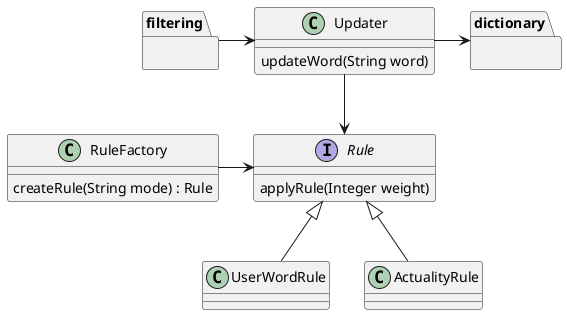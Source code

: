 @startuml

package dictionary{}
package filtering{}

interface Rule {
applyRule(Integer weight)
}

filtering -> Updater
Updater -> dictionary

Updater --> Rule

RuleFactory -> Rule

Rule <|-- UserWordRule
Rule <|-- ActualityRule


class RuleFactory{
createRule(String mode) : Rule
}

class Updater{
updateWord(String word)
}

@enduml